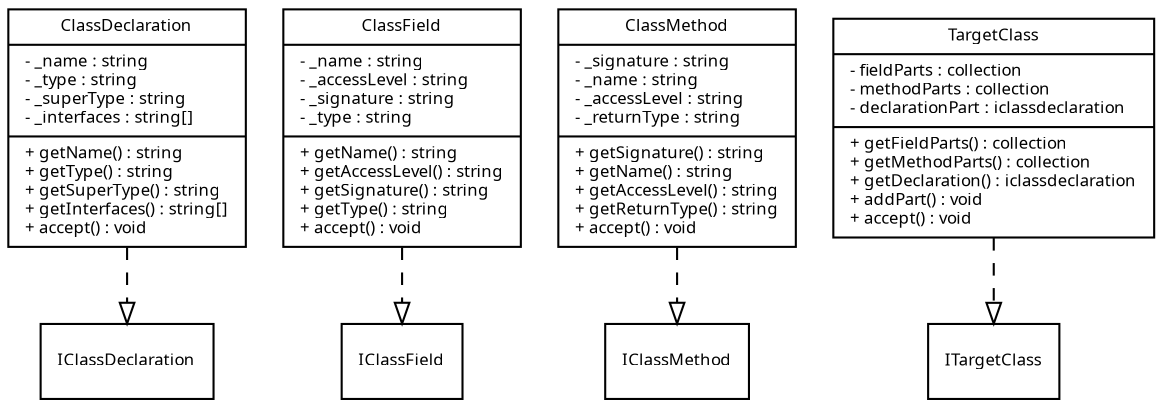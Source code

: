 digraph G {
node [
	fontname = "Sans"
	fontsize = 8
	shape = "record"
]

ClassDeclaration[
	label = "{ClassDeclaration|- _name : string\l- _type : string\l- _superType : string\l- _interfaces : string[]\l|+ getName() : string\l+ getType() : string\l+ getSuperType() : string\l+ getInterfaces() : string[]\l+ accept() : void\l}"
]

ClassField[
	label = "{ClassField|- _name : string\l- _accessLevel : string\l- _signature : string\l- _type : string\l|+ getName() : string\l+ getAccessLevel() : string\l+ getSignature() : string\l+ getType() : string\l+ accept() : void\l}"
]

ClassMethod[
	label = "{ClassMethod|- _signature : string\l- _name : string\l- _accessLevel : string\l- _returnType : string\l|+ getSignature() : string\l+ getName() : string\l+ getAccessLevel() : string\l+ getReturnType() : string\l+ accept() : void\l}"
]

TargetClass[
	label = "{TargetClass|- fieldParts : collection\l- methodParts : collection\l- declarationPart : iclassdeclaration\l|+ getFieldParts() : collection\l+ getMethodParts() : collection\l+ getDeclaration() : iclassdeclaration\l+ addPart() : void\l+ accept() : void\l}"
]

edge [
	arrowhead = "empty"
]


edge [
	arrowhead = "empty"
	style = "dashed"
]

ClassDeclaration -> IClassDeclaration
ClassField -> IClassField
ClassMethod -> IClassMethod
TargetClass -> ITargetClass

}